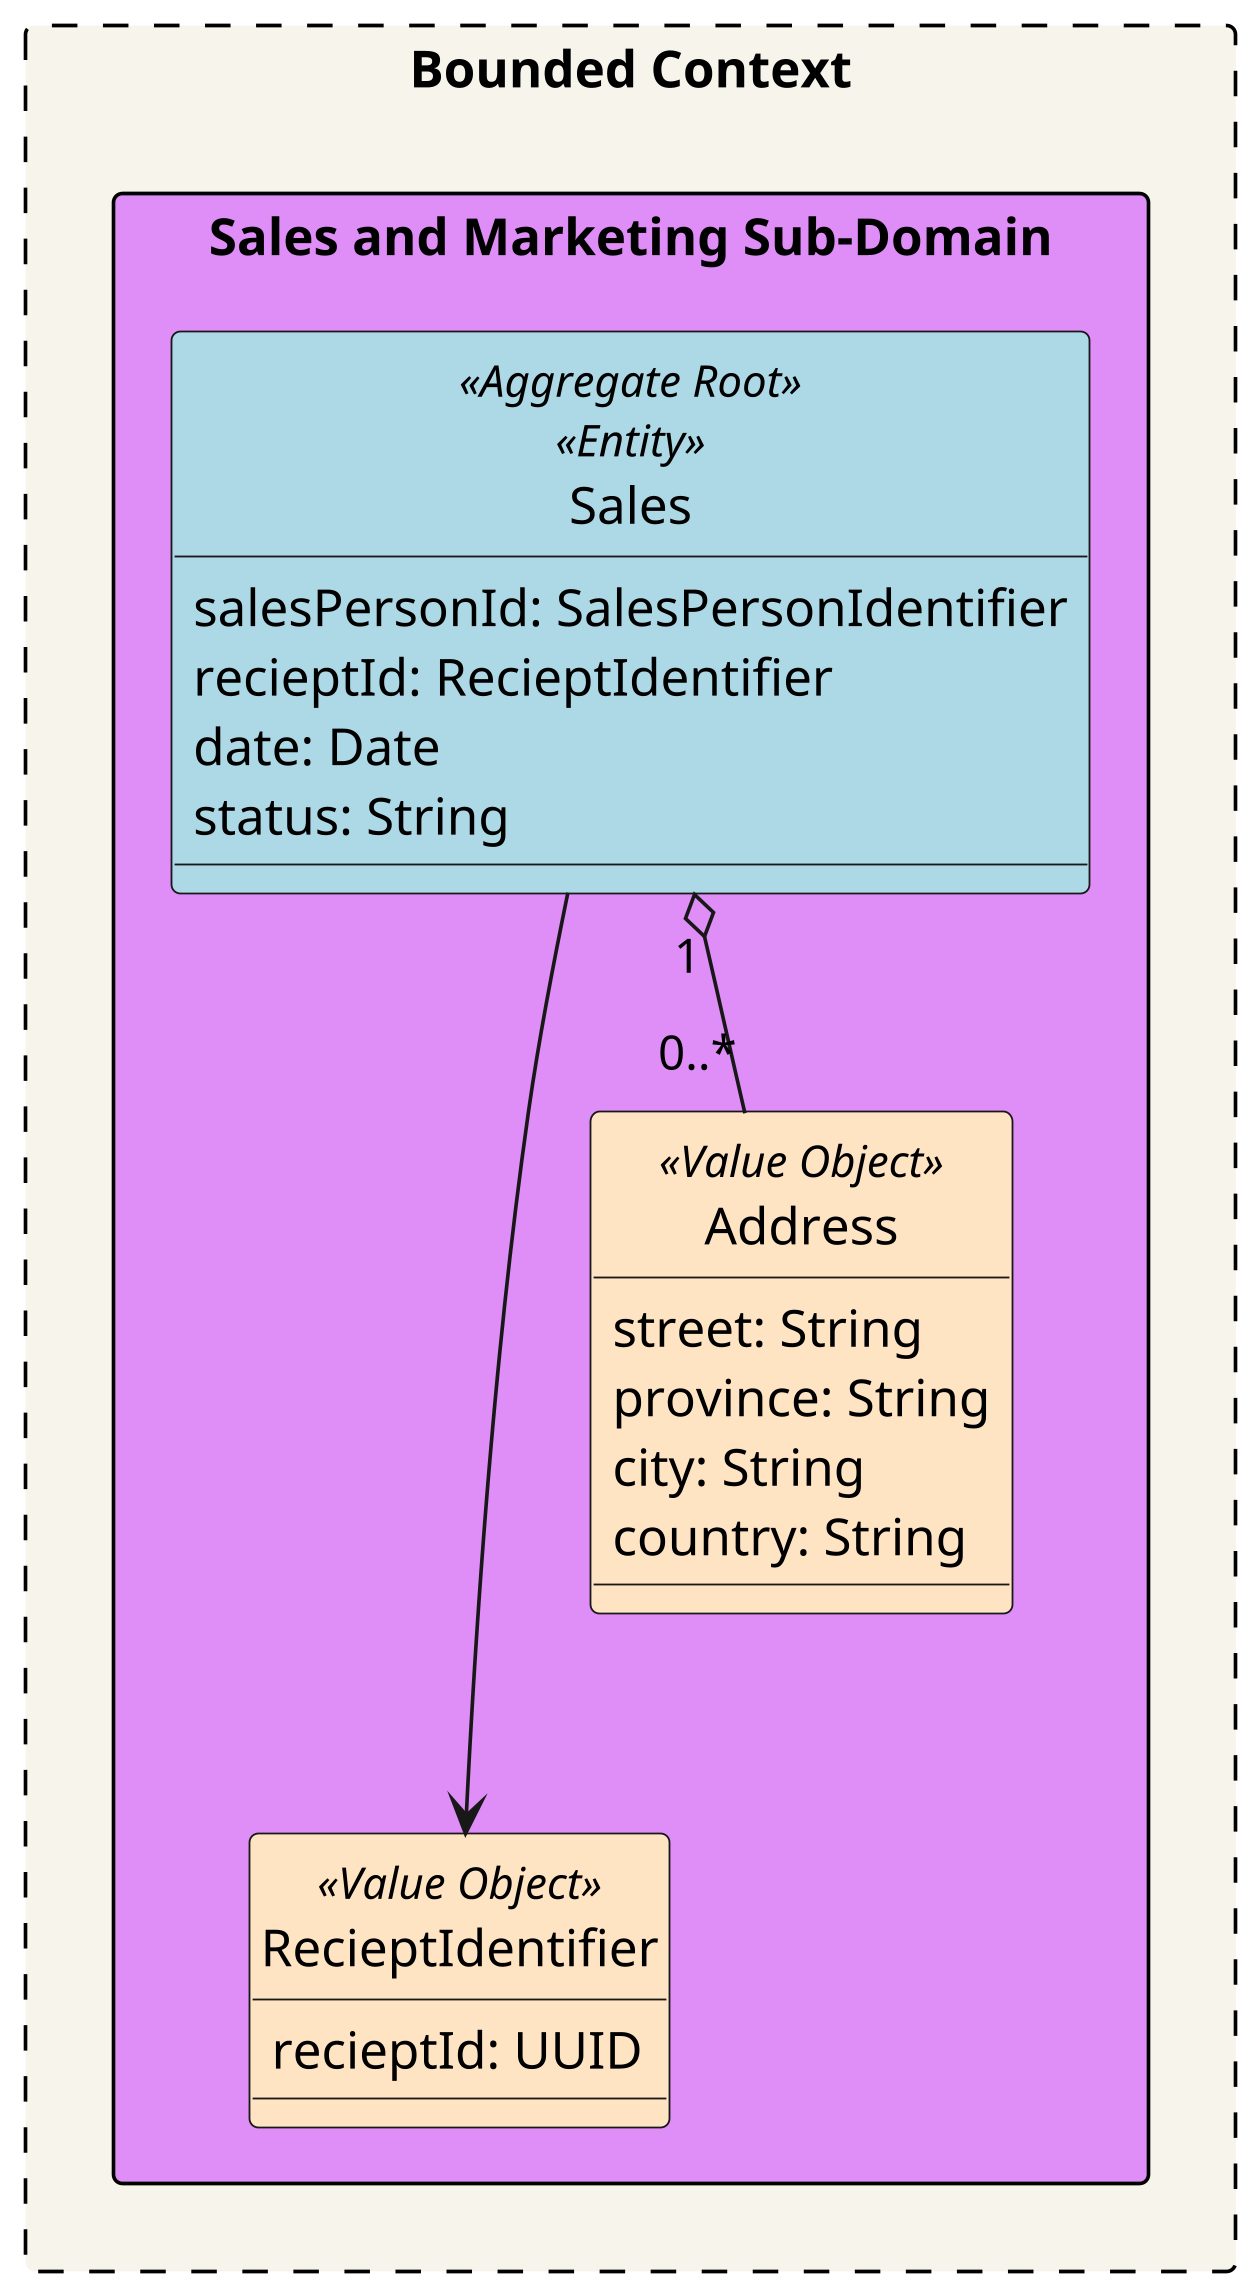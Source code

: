 @startuml
hide circle
top to bottom direction

!define ENTITY(entityName) class entityName << Entity >>
!define AGGREGATE_ROOT(aggregateRootName) class aggregateRootName << Aggregate Root >>
!define AGGREGATE_ROOT_ENTITY(aggregateRootEntityName) class aggregateRootEntityName << Aggregate Root >> << Entity >>
!define VALUE_OBJECT(valueObjectName) class valueObjectName << Value Object >>
!pragma useVerticalIf on
skinparam dpi 350
skinparam packageStyle rectangle
skinparam rectangle {
    BackgroundColor #f7f4eb
    BorderColor Black
}

rectangle "Bounded Context" as BoundedContextCardealershipSales #line.dashed {
 Package "Sales and Marketing Sub-Domain" <<Rectangle>> #DF8DF7 {

        AGGREGATE_ROOT_ENTITY(Sales) #lightblue {
            salesPersonId: SalesPersonIdentifier
            recieptId: RecieptIdentifier
            date: Date
            status: String
        }

        VALUE_OBJECT(RecieptIdentifier) #Bisque {
                    recieptId: UUID
                }

                VALUE_OBJECT(Address) #Bisque {
                    street: String
                    province: String
                    city: String
                    country: String
                }

            Sales ---> RecieptIdentifier
            Sales "1" o-- "0..*" Address

        }
}
@enduml
